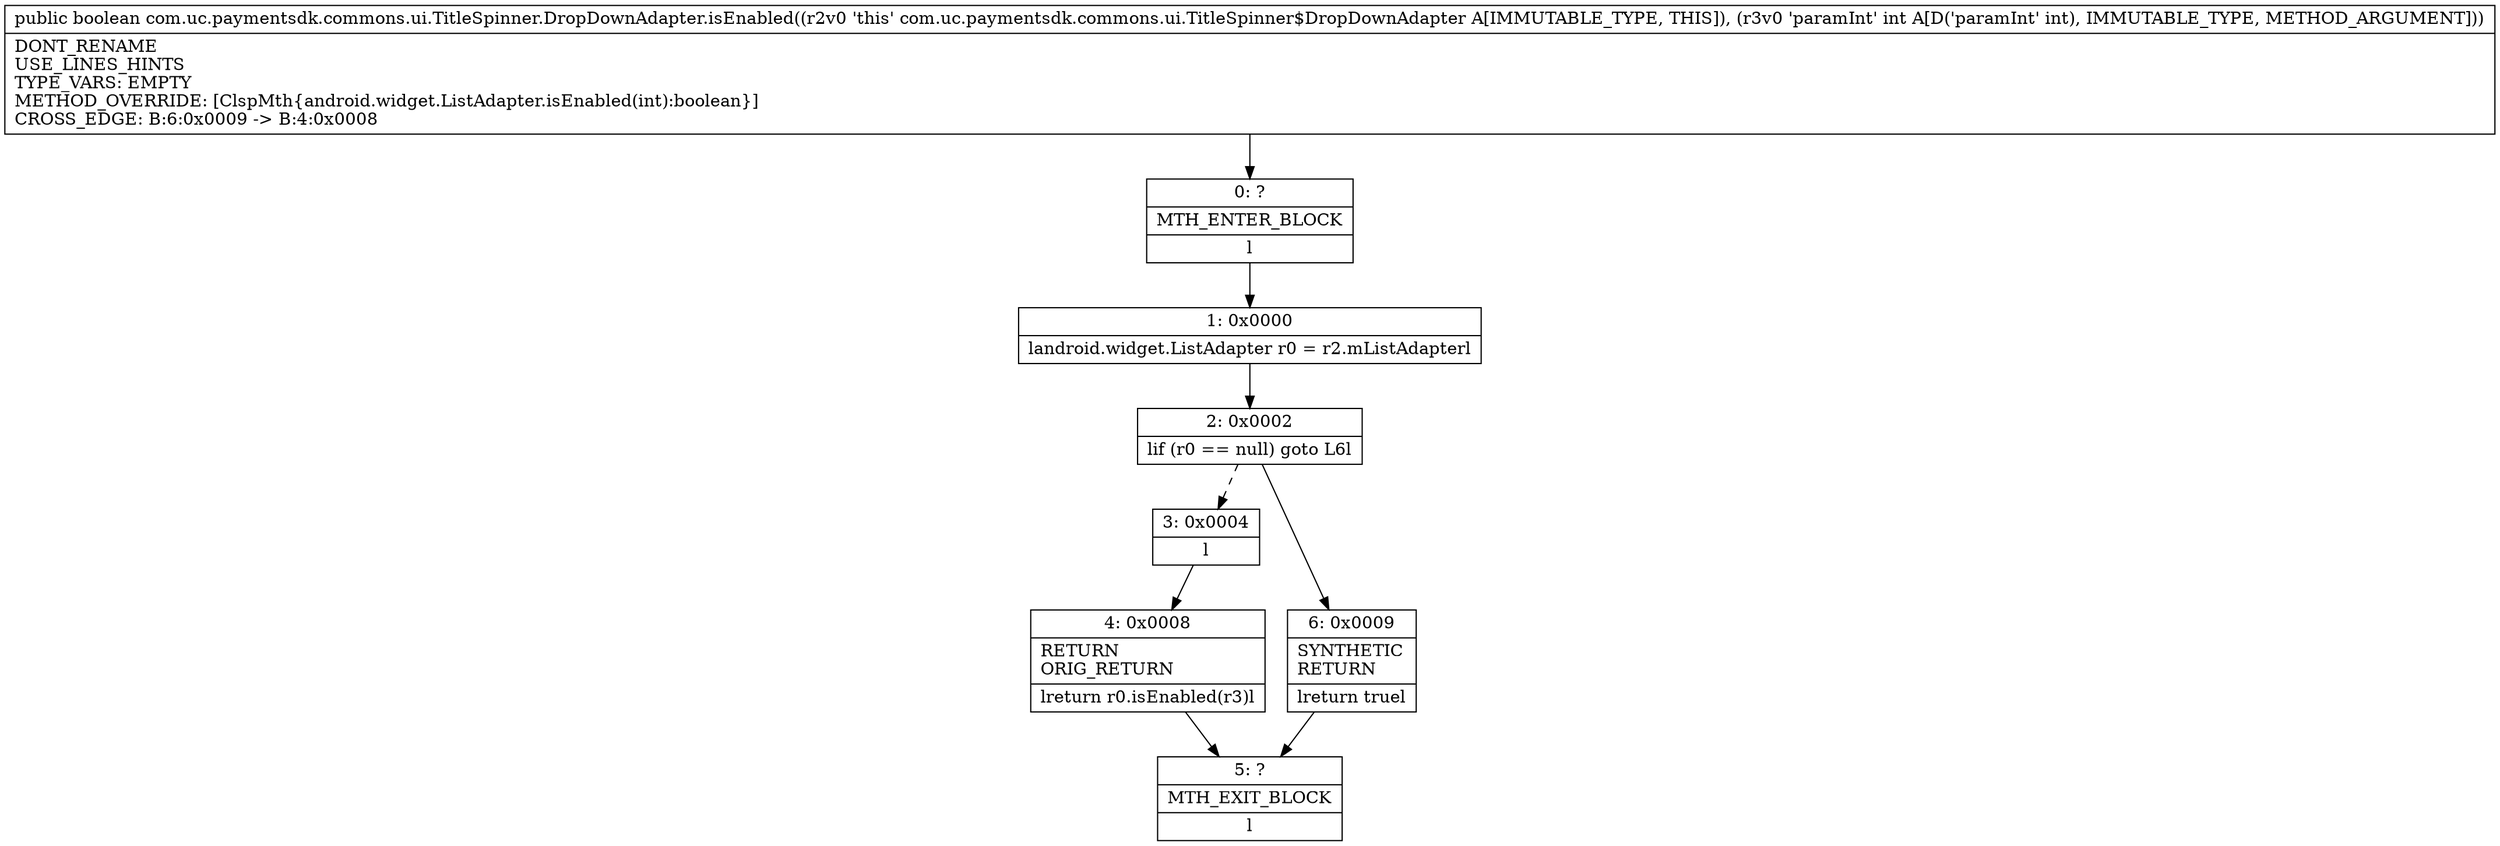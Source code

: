 digraph "CFG forcom.uc.paymentsdk.commons.ui.TitleSpinner.DropDownAdapter.isEnabled(I)Z" {
Node_0 [shape=record,label="{0\:\ ?|MTH_ENTER_BLOCK\l|l}"];
Node_1 [shape=record,label="{1\:\ 0x0000|landroid.widget.ListAdapter r0 = r2.mListAdapterl}"];
Node_2 [shape=record,label="{2\:\ 0x0002|lif (r0 == null) goto L6l}"];
Node_3 [shape=record,label="{3\:\ 0x0004|l}"];
Node_4 [shape=record,label="{4\:\ 0x0008|RETURN\lORIG_RETURN\l|lreturn r0.isEnabled(r3)l}"];
Node_5 [shape=record,label="{5\:\ ?|MTH_EXIT_BLOCK\l|l}"];
Node_6 [shape=record,label="{6\:\ 0x0009|SYNTHETIC\lRETURN\l|lreturn truel}"];
MethodNode[shape=record,label="{public boolean com.uc.paymentsdk.commons.ui.TitleSpinner.DropDownAdapter.isEnabled((r2v0 'this' com.uc.paymentsdk.commons.ui.TitleSpinner$DropDownAdapter A[IMMUTABLE_TYPE, THIS]), (r3v0 'paramInt' int A[D('paramInt' int), IMMUTABLE_TYPE, METHOD_ARGUMENT]))  | DONT_RENAME\lUSE_LINES_HINTS\lTYPE_VARS: EMPTY\lMETHOD_OVERRIDE: [ClspMth\{android.widget.ListAdapter.isEnabled(int):boolean\}]\lCROSS_EDGE: B:6:0x0009 \-\> B:4:0x0008\l}"];
MethodNode -> Node_0;
Node_0 -> Node_1;
Node_1 -> Node_2;
Node_2 -> Node_3[style=dashed];
Node_2 -> Node_6;
Node_3 -> Node_4;
Node_4 -> Node_5;
Node_6 -> Node_5;
}

